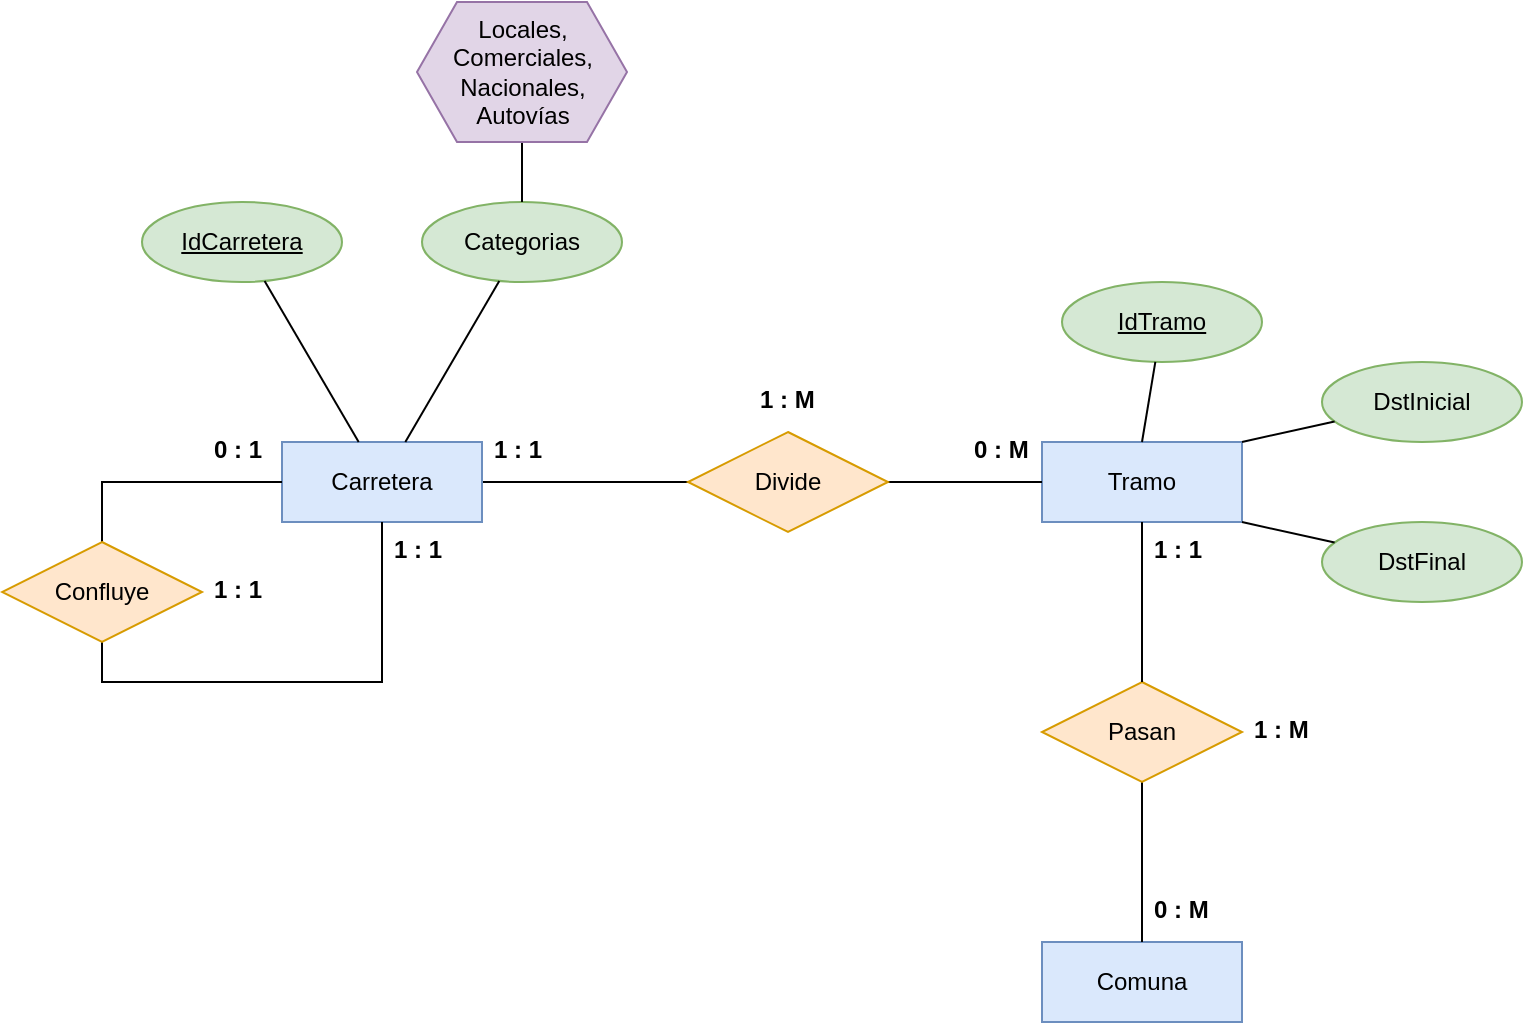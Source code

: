 <mxfile version="24.2.5" type="github">
  <diagram name="Página-1" id="_2iSpzAk0nADA7rZEYPe">
    <mxGraphModel dx="622" dy="1563" grid="1" gridSize="10" guides="1" tooltips="1" connect="1" arrows="1" fold="1" page="1" pageScale="1" pageWidth="827" pageHeight="1169" math="0" shadow="0">
      <root>
        <mxCell id="0" />
        <mxCell id="1" parent="0" />
        <mxCell id="qKXQgxUZNCxVZ5N2Fq7q-11" style="edgeStyle=orthogonalEdgeStyle;rounded=0;orthogonalLoop=1;jettySize=auto;html=1;entryX=0;entryY=0.5;entryDx=0;entryDy=0;endArrow=none;endFill=0;" edge="1" parent="1" source="qKXQgxUZNCxVZ5N2Fq7q-1" target="qKXQgxUZNCxVZ5N2Fq7q-10">
          <mxGeometry relative="1" as="geometry" />
        </mxCell>
        <mxCell id="qKXQgxUZNCxVZ5N2Fq7q-1" value="Carretera" style="whiteSpace=wrap;html=1;align=center;fillColor=#dae8fc;strokeColor=#6c8ebf;" vertex="1" parent="1">
          <mxGeometry x="160" y="200" width="100" height="40" as="geometry" />
        </mxCell>
        <mxCell id="qKXQgxUZNCxVZ5N2Fq7q-2" value="Tramo" style="whiteSpace=wrap;html=1;align=center;fillColor=#dae8fc;strokeColor=#6c8ebf;" vertex="1" parent="1">
          <mxGeometry x="540" y="200" width="100" height="40" as="geometry" />
        </mxCell>
        <mxCell id="qKXQgxUZNCxVZ5N2Fq7q-3" value="Comuna" style="whiteSpace=wrap;html=1;align=center;fillColor=#dae8fc;strokeColor=#6c8ebf;" vertex="1" parent="1">
          <mxGeometry x="540" y="450" width="100" height="40" as="geometry" />
        </mxCell>
        <mxCell id="qKXQgxUZNCxVZ5N2Fq7q-4" value="Categorias" style="ellipse;whiteSpace=wrap;html=1;align=center;fillColor=#d5e8d4;strokeColor=#82b366;" vertex="1" parent="1">
          <mxGeometry x="230" y="80" width="100" height="40" as="geometry" />
        </mxCell>
        <mxCell id="qKXQgxUZNCxVZ5N2Fq7q-6" value="IdCarretera" style="ellipse;whiteSpace=wrap;html=1;align=center;fillColor=#d5e8d4;strokeColor=#82b366;fontStyle=4" vertex="1" parent="1">
          <mxGeometry x="90" y="80" width="100" height="40" as="geometry" />
        </mxCell>
        <mxCell id="qKXQgxUZNCxVZ5N2Fq7q-9" style="edgeStyle=orthogonalEdgeStyle;rounded=0;orthogonalLoop=1;jettySize=auto;html=1;endArrow=none;endFill=0;" edge="1" parent="1" source="qKXQgxUZNCxVZ5N2Fq7q-8" target="qKXQgxUZNCxVZ5N2Fq7q-4">
          <mxGeometry relative="1" as="geometry" />
        </mxCell>
        <mxCell id="qKXQgxUZNCxVZ5N2Fq7q-8" value="Locales,&lt;div&gt;Comerciales,&lt;/div&gt;&lt;div&gt;Nacionales,&lt;/div&gt;&lt;div&gt;Autovías&lt;/div&gt;" style="shape=hexagon;perimeter=hexagonPerimeter2;whiteSpace=wrap;html=1;fixedSize=1;fillColor=#e1d5e7;strokeColor=#9673a6;" vertex="1" parent="1">
          <mxGeometry x="227.5" y="-20" width="105" height="70" as="geometry" />
        </mxCell>
        <mxCell id="qKXQgxUZNCxVZ5N2Fq7q-12" style="edgeStyle=orthogonalEdgeStyle;rounded=0;orthogonalLoop=1;jettySize=auto;html=1;entryX=0;entryY=0.5;entryDx=0;entryDy=0;endArrow=none;endFill=0;" edge="1" parent="1" source="qKXQgxUZNCxVZ5N2Fq7q-10" target="qKXQgxUZNCxVZ5N2Fq7q-2">
          <mxGeometry relative="1" as="geometry" />
        </mxCell>
        <mxCell id="qKXQgxUZNCxVZ5N2Fq7q-10" value="Divide" style="shape=rhombus;perimeter=rhombusPerimeter;whiteSpace=wrap;html=1;align=center;fillColor=#ffe6cc;strokeColor=#d79b00;" vertex="1" parent="1">
          <mxGeometry x="363" y="195" width="100" height="50" as="geometry" />
        </mxCell>
        <mxCell id="qKXQgxUZNCxVZ5N2Fq7q-13" value="1 : M" style="text;strokeColor=none;fillColor=none;spacingLeft=4;spacingRight=4;overflow=hidden;rotatable=0;points=[[0,0.5],[1,0.5]];portConstraint=eastwest;fontSize=12;whiteSpace=wrap;html=1;fontStyle=1" vertex="1" parent="1">
          <mxGeometry x="393" y="165" width="40" height="30" as="geometry" />
        </mxCell>
        <mxCell id="qKXQgxUZNCxVZ5N2Fq7q-14" value="0 : M" style="text;strokeColor=none;fillColor=none;spacingLeft=4;spacingRight=4;overflow=hidden;rotatable=0;points=[[0,0.5],[1,0.5]];portConstraint=eastwest;fontSize=12;whiteSpace=wrap;html=1;fontStyle=1" vertex="1" parent="1">
          <mxGeometry x="500" y="190" width="40" height="30" as="geometry" />
        </mxCell>
        <mxCell id="qKXQgxUZNCxVZ5N2Fq7q-15" value="1 : 1" style="text;strokeColor=none;fillColor=none;spacingLeft=4;spacingRight=4;overflow=hidden;rotatable=0;points=[[0,0.5],[1,0.5]];portConstraint=eastwest;fontSize=12;whiteSpace=wrap;html=1;fontStyle=1" vertex="1" parent="1">
          <mxGeometry x="260" y="190" width="40" height="30" as="geometry" />
        </mxCell>
        <mxCell id="qKXQgxUZNCxVZ5N2Fq7q-20" style="edgeStyle=orthogonalEdgeStyle;rounded=0;orthogonalLoop=1;jettySize=auto;html=1;entryX=0.5;entryY=0;entryDx=0;entryDy=0;endArrow=none;endFill=0;" edge="1" parent="1" source="qKXQgxUZNCxVZ5N2Fq7q-18" target="qKXQgxUZNCxVZ5N2Fq7q-3">
          <mxGeometry relative="1" as="geometry">
            <Array as="points">
              <mxPoint x="590" y="410" />
              <mxPoint x="590" y="410" />
            </Array>
          </mxGeometry>
        </mxCell>
        <mxCell id="qKXQgxUZNCxVZ5N2Fq7q-18" value="Pasan" style="shape=rhombus;perimeter=rhombusPerimeter;whiteSpace=wrap;html=1;align=center;fillColor=#ffe6cc;strokeColor=#d79b00;" vertex="1" parent="1">
          <mxGeometry x="540" y="320" width="100" height="50" as="geometry" />
        </mxCell>
        <mxCell id="qKXQgxUZNCxVZ5N2Fq7q-19" style="edgeStyle=orthogonalEdgeStyle;rounded=0;orthogonalLoop=1;jettySize=auto;html=1;endArrow=none;endFill=0;" edge="1" parent="1" source="qKXQgxUZNCxVZ5N2Fq7q-2" target="qKXQgxUZNCxVZ5N2Fq7q-18">
          <mxGeometry relative="1" as="geometry" />
        </mxCell>
        <mxCell id="qKXQgxUZNCxVZ5N2Fq7q-21" value="1 : M" style="text;strokeColor=none;fillColor=none;spacingLeft=4;spacingRight=4;overflow=hidden;rotatable=0;points=[[0,0.5],[1,0.5]];portConstraint=eastwest;fontSize=12;whiteSpace=wrap;html=1;fontStyle=1" vertex="1" parent="1">
          <mxGeometry x="640" y="330" width="40" height="30" as="geometry" />
        </mxCell>
        <mxCell id="qKXQgxUZNCxVZ5N2Fq7q-22" value="DstInicial" style="ellipse;whiteSpace=wrap;html=1;align=center;fillColor=#d5e8d4;strokeColor=#82b366;" vertex="1" parent="1">
          <mxGeometry x="680" y="160" width="100" height="40" as="geometry" />
        </mxCell>
        <mxCell id="qKXQgxUZNCxVZ5N2Fq7q-23" value="IdTramo" style="ellipse;whiteSpace=wrap;html=1;align=center;fontStyle=4;fillColor=#d5e8d4;strokeColor=#82b366;" vertex="1" parent="1">
          <mxGeometry x="550" y="120" width="100" height="40" as="geometry" />
        </mxCell>
        <mxCell id="qKXQgxUZNCxVZ5N2Fq7q-24" value="DstFinal" style="ellipse;whiteSpace=wrap;html=1;align=center;fillColor=#d5e8d4;strokeColor=#82b366;" vertex="1" parent="1">
          <mxGeometry x="680" y="240" width="100" height="40" as="geometry" />
        </mxCell>
        <mxCell id="qKXQgxUZNCxVZ5N2Fq7q-25" value="" style="endArrow=none;html=1;rounded=0;exitX=0.5;exitY=0;exitDx=0;exitDy=0;" edge="1" parent="1" source="qKXQgxUZNCxVZ5N2Fq7q-2" target="qKXQgxUZNCxVZ5N2Fq7q-23">
          <mxGeometry relative="1" as="geometry">
            <mxPoint x="490" y="80" as="sourcePoint" />
            <mxPoint x="650" y="80" as="targetPoint" />
          </mxGeometry>
        </mxCell>
        <mxCell id="qKXQgxUZNCxVZ5N2Fq7q-26" value="" style="endArrow=none;html=1;rounded=0;exitX=1;exitY=0;exitDx=0;exitDy=0;" edge="1" parent="1" source="qKXQgxUZNCxVZ5N2Fq7q-2" target="qKXQgxUZNCxVZ5N2Fq7q-22">
          <mxGeometry relative="1" as="geometry">
            <mxPoint x="660" y="170" as="sourcePoint" />
            <mxPoint x="820" y="170" as="targetPoint" />
          </mxGeometry>
        </mxCell>
        <mxCell id="qKXQgxUZNCxVZ5N2Fq7q-27" value="" style="endArrow=none;html=1;rounded=0;exitX=1;exitY=1;exitDx=0;exitDy=0;" edge="1" parent="1" source="qKXQgxUZNCxVZ5N2Fq7q-2" target="qKXQgxUZNCxVZ5N2Fq7q-24">
          <mxGeometry relative="1" as="geometry">
            <mxPoint x="710" y="150" as="sourcePoint" />
            <mxPoint x="870" y="150" as="targetPoint" />
          </mxGeometry>
        </mxCell>
        <mxCell id="qKXQgxUZNCxVZ5N2Fq7q-29" value="0 : M" style="text;strokeColor=none;fillColor=none;spacingLeft=4;spacingRight=4;overflow=hidden;rotatable=0;points=[[0,0.5],[1,0.5]];portConstraint=eastwest;fontSize=12;whiteSpace=wrap;html=1;fontStyle=1" vertex="1" parent="1">
          <mxGeometry x="590" y="420" width="40" height="30" as="geometry" />
        </mxCell>
        <mxCell id="qKXQgxUZNCxVZ5N2Fq7q-30" value="1 : 1" style="text;strokeColor=none;fillColor=none;spacingLeft=4;spacingRight=4;overflow=hidden;rotatable=0;points=[[0,0.5],[1,0.5]];portConstraint=eastwest;fontSize=12;whiteSpace=wrap;html=1;fontStyle=1" vertex="1" parent="1">
          <mxGeometry x="590" y="240" width="40" height="30" as="geometry" />
        </mxCell>
        <mxCell id="qKXQgxUZNCxVZ5N2Fq7q-32" style="edgeStyle=orthogonalEdgeStyle;rounded=0;orthogonalLoop=1;jettySize=auto;html=1;entryX=0;entryY=0.5;entryDx=0;entryDy=0;exitX=0.5;exitY=0;exitDx=0;exitDy=0;endArrow=none;endFill=0;" edge="1" parent="1" source="qKXQgxUZNCxVZ5N2Fq7q-31" target="qKXQgxUZNCxVZ5N2Fq7q-1">
          <mxGeometry relative="1" as="geometry" />
        </mxCell>
        <mxCell id="qKXQgxUZNCxVZ5N2Fq7q-33" style="edgeStyle=orthogonalEdgeStyle;rounded=0;orthogonalLoop=1;jettySize=auto;html=1;entryX=0.5;entryY=1;entryDx=0;entryDy=0;exitX=0.5;exitY=1;exitDx=0;exitDy=0;endArrow=none;endFill=0;" edge="1" parent="1" source="qKXQgxUZNCxVZ5N2Fq7q-31" target="qKXQgxUZNCxVZ5N2Fq7q-1">
          <mxGeometry relative="1" as="geometry" />
        </mxCell>
        <mxCell id="qKXQgxUZNCxVZ5N2Fq7q-31" value="Confluye" style="shape=rhombus;perimeter=rhombusPerimeter;whiteSpace=wrap;html=1;align=center;fillColor=#ffe6cc;strokeColor=#d79b00;" vertex="1" parent="1">
          <mxGeometry x="20" y="250" width="100" height="50" as="geometry" />
        </mxCell>
        <mxCell id="qKXQgxUZNCxVZ5N2Fq7q-34" value="1 : 1" style="text;strokeColor=none;fillColor=none;spacingLeft=4;spacingRight=4;overflow=hidden;rotatable=0;points=[[0,0.5],[1,0.5]];portConstraint=eastwest;fontSize=12;whiteSpace=wrap;html=1;fontStyle=1" vertex="1" parent="1">
          <mxGeometry x="120" y="260" width="40" height="30" as="geometry" />
        </mxCell>
        <mxCell id="qKXQgxUZNCxVZ5N2Fq7q-35" value="1 : 1" style="text;strokeColor=none;fillColor=none;spacingLeft=4;spacingRight=4;overflow=hidden;rotatable=0;points=[[0,0.5],[1,0.5]];portConstraint=eastwest;fontSize=12;whiteSpace=wrap;html=1;fontStyle=1" vertex="1" parent="1">
          <mxGeometry x="210" y="240" width="40" height="30" as="geometry" />
        </mxCell>
        <mxCell id="qKXQgxUZNCxVZ5N2Fq7q-36" value="0 : 1" style="text;strokeColor=none;fillColor=none;spacingLeft=4;spacingRight=4;overflow=hidden;rotatable=0;points=[[0,0.5],[1,0.5]];portConstraint=eastwest;fontSize=12;whiteSpace=wrap;html=1;fontStyle=1" vertex="1" parent="1">
          <mxGeometry x="120" y="190" width="40" height="30" as="geometry" />
        </mxCell>
        <mxCell id="qKXQgxUZNCxVZ5N2Fq7q-37" value="" style="endArrow=none;html=1;rounded=0;" edge="1" parent="1" source="qKXQgxUZNCxVZ5N2Fq7q-6" target="qKXQgxUZNCxVZ5N2Fq7q-1">
          <mxGeometry relative="1" as="geometry">
            <mxPoint x="160" y="140" as="sourcePoint" />
            <mxPoint x="320" y="140" as="targetPoint" />
          </mxGeometry>
        </mxCell>
        <mxCell id="qKXQgxUZNCxVZ5N2Fq7q-39" value="" style="endArrow=none;html=1;rounded=0;" edge="1" parent="1" source="qKXQgxUZNCxVZ5N2Fq7q-1" target="qKXQgxUZNCxVZ5N2Fq7q-4">
          <mxGeometry relative="1" as="geometry">
            <mxPoint x="80" y="170" as="sourcePoint" />
            <mxPoint x="240" y="170" as="targetPoint" />
          </mxGeometry>
        </mxCell>
      </root>
    </mxGraphModel>
  </diagram>
</mxfile>
